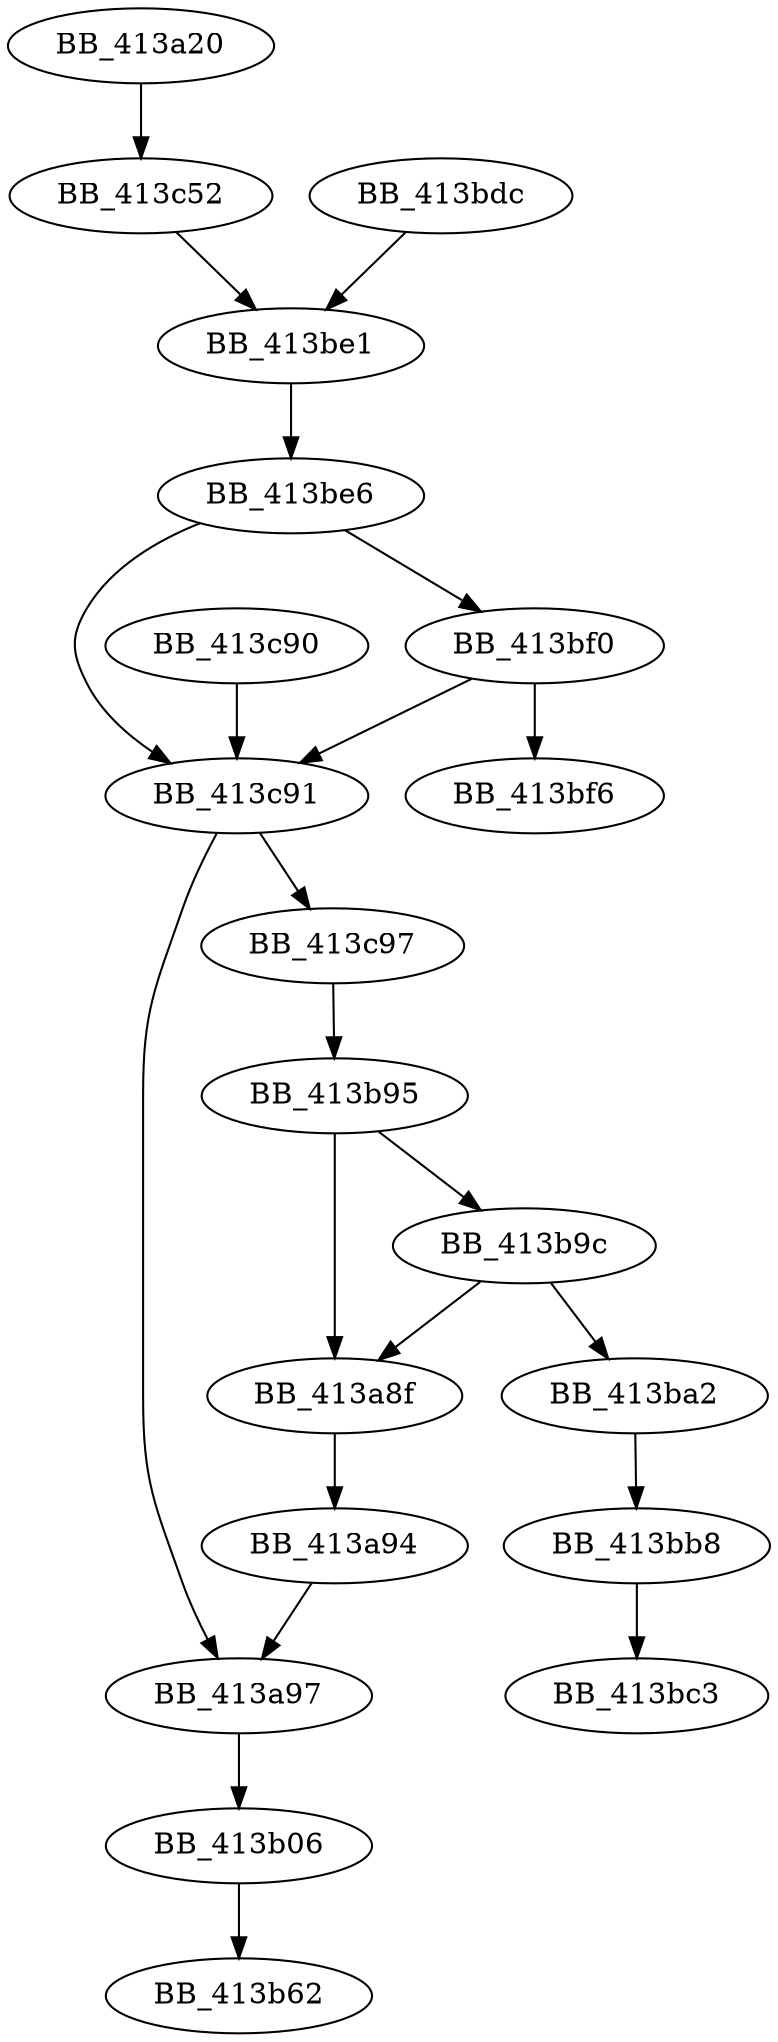 DiGraph sub_413A20{
BB_413a20->BB_413c52
BB_413a8f->BB_413a94
BB_413a94->BB_413a97
BB_413a97->BB_413b06
BB_413b06->BB_413b62
BB_413b95->BB_413a8f
BB_413b95->BB_413b9c
BB_413b9c->BB_413a8f
BB_413b9c->BB_413ba2
BB_413ba2->BB_413bb8
BB_413bb8->BB_413bc3
BB_413bdc->BB_413be1
BB_413be1->BB_413be6
BB_413be6->BB_413bf0
BB_413be6->BB_413c91
BB_413bf0->BB_413bf6
BB_413bf0->BB_413c91
BB_413c52->BB_413be1
BB_413c90->BB_413c91
BB_413c91->BB_413a97
BB_413c91->BB_413c97
BB_413c97->BB_413b95
}
